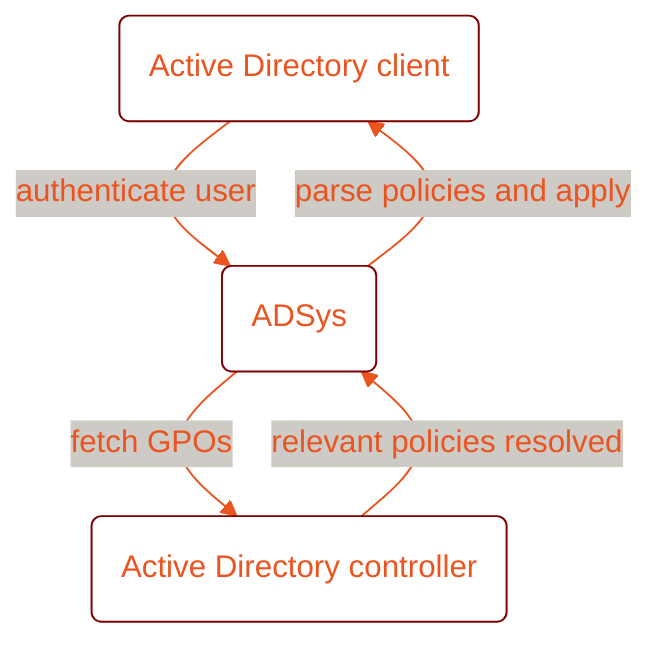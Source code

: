 %%{init: {"theme": "base", "themeVariables": {
      'background': '#DDC9D4',
      'primaryColor': '#FFF',
      'primaryTextColor': '#E95420',
      'primaryBorderColor': '#7C0000',
      'lineColor': '#E95420',
      'secondaryColor': '#CECAC5'
}}}%%
flowchart TB
    adcli(Active Directory client)
    adsys(ADSys)
    adcon(Active Directory controller)

    adcli --"authenticate user"--> adsys
    adsys --"fetch GPOs"--> adcon
    adcon --"relevant policies resolved"--> adsys
    adsys --"parse policies and apply"--> adcli